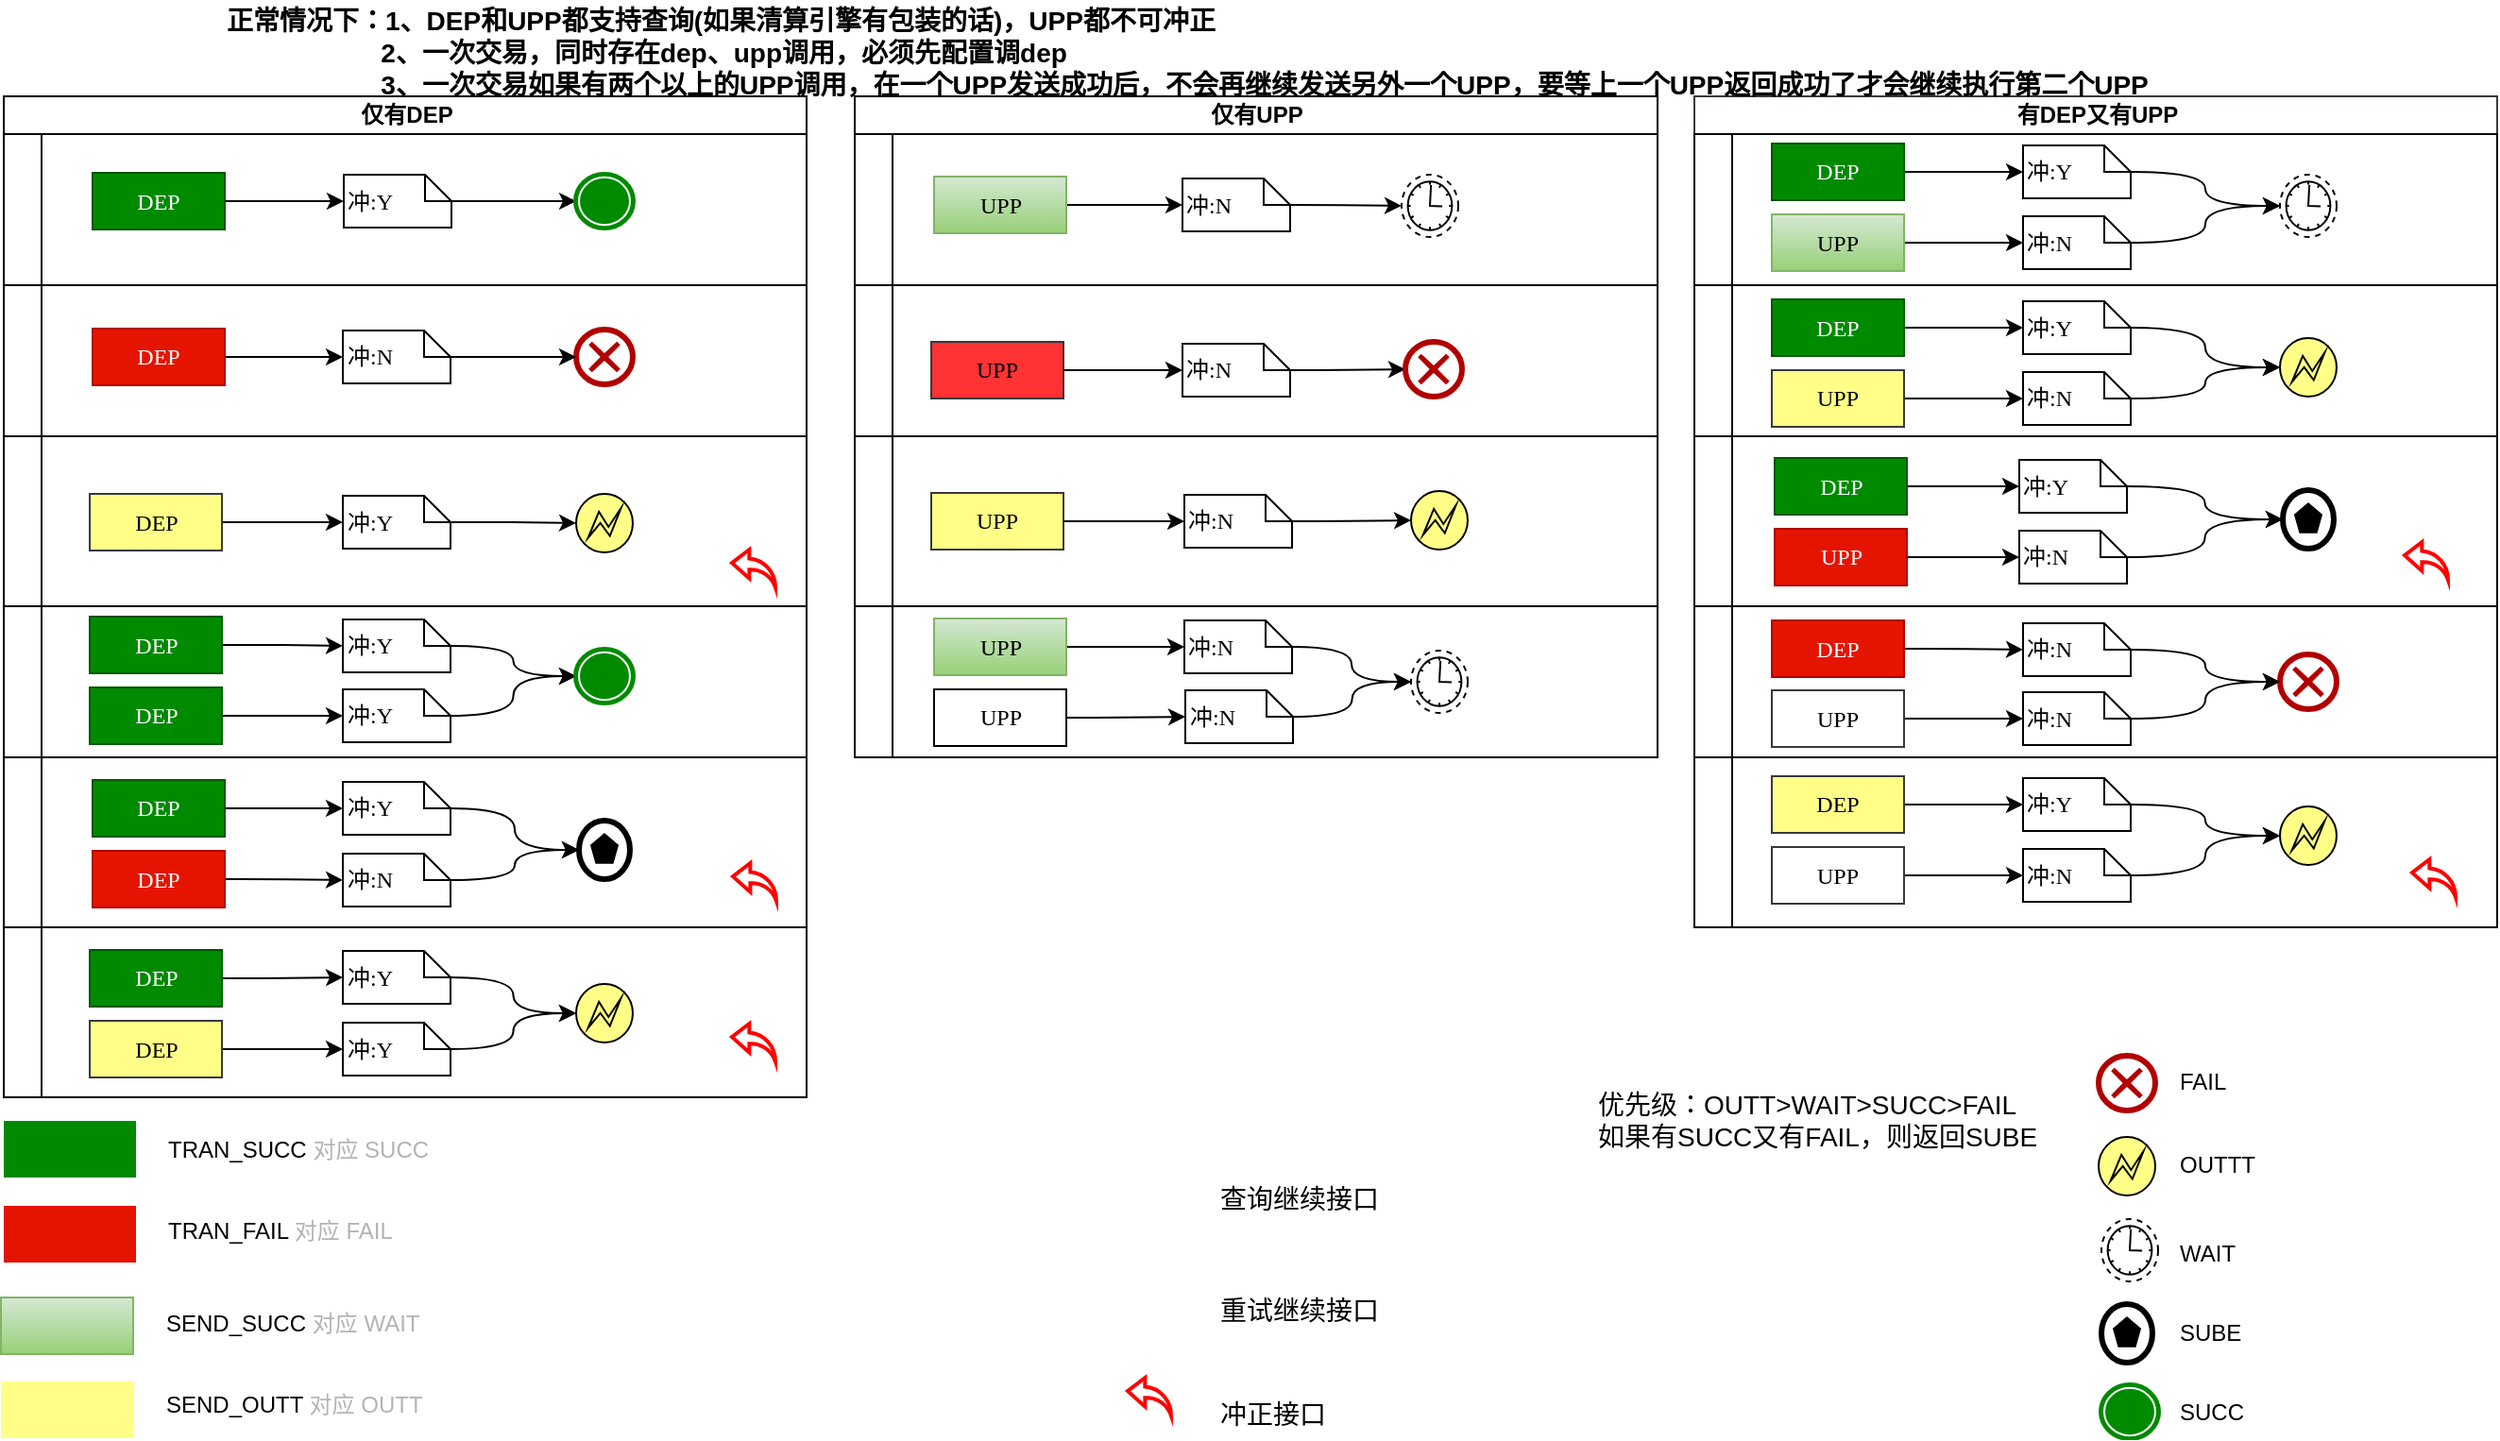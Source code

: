 <mxfile pages="1" version="11.2.8" type="github"><diagram name="Page-1" id="0783ab3e-0a74-02c8-0abd-f7b4e66b4bec"><mxGraphModel dx="1421" dy="-10" grid="0" gridSize="10" guides="1" tooltips="1" connect="1" arrows="1" fold="1" page="0" pageScale="1" pageWidth="850" pageHeight="1100" background="#ffffff" math="0" shadow="0"><root><mxCell id="0"/><mxCell id="1" parent="0"/><mxCell id="Xp84N5VSveZQH5gxmQ9e-150" value="仅有DEP" style="swimlane;html=1;childLayout=stackLayout;resizeParent=1;resizeParentMax=0;horizontal=1;startSize=20;horizontalStack=0;strokeColor=#000000;fillColor=none;fontColor=#000000;align=center;" parent="1" vertex="1"><mxGeometry x="345" y="1160" width="425" height="530" as="geometry"/></mxCell><mxCell id="Xp84N5VSveZQH5gxmQ9e-151" value="" style="swimlane;html=1;startSize=20;horizontal=0;" parent="Xp84N5VSveZQH5gxmQ9e-150" vertex="1"><mxGeometry y="20" width="425" height="80" as="geometry"/></mxCell><mxCell id="Xp84N5VSveZQH5gxmQ9e-155" style="edgeStyle=orthogonalEdgeStyle;curved=1;orthogonalLoop=1;jettySize=auto;html=1;fontColor=#000000;" parent="Xp84N5VSveZQH5gxmQ9e-151" source="Xp84N5VSveZQH5gxmQ9e-154" target="1c1d494c118603dd-26" edge="1"><mxGeometry relative="1" as="geometry"/></mxCell><mxCell id="Xp84N5VSveZQH5gxmQ9e-154" value="DEP" style="rounded=0;whiteSpace=wrap;html=1;shadow=0;comic=0;labelBackgroundColor=none;strokeColor=#005700;strokeWidth=1;fillColor=#008a00;fontFamily=Verdana;fontSize=12;fontColor=#ffffff;align=center;arcSize=50;" parent="Xp84N5VSveZQH5gxmQ9e-151" vertex="1"><mxGeometry x="47" y="20.5" width="70" height="30" as="geometry"/></mxCell><mxCell id="2yQ0tAP3E5IUkwaD8LWg-22" style="edgeStyle=orthogonalEdgeStyle;rounded=0;orthogonalLoop=1;jettySize=auto;html=1;fontSize=12;" parent="Xp84N5VSveZQH5gxmQ9e-151" source="1c1d494c118603dd-26" target="2yQ0tAP3E5IUkwaD8LWg-20" edge="1"><mxGeometry relative="1" as="geometry"/></mxCell><mxCell id="1c1d494c118603dd-26" value="冲:Y" style="shape=note;whiteSpace=wrap;html=1;rounded=0;shadow=0;comic=0;labelBackgroundColor=none;strokeColor=#000000;strokeWidth=1;fillColor=#ffffff;fontFamily=Verdana;fontSize=12;fontColor=#000000;align=left;size=14;" parent="Xp84N5VSveZQH5gxmQ9e-151" vertex="1"><mxGeometry x="180" y="21.5" width="57" height="28" as="geometry"/></mxCell><mxCell id="2yQ0tAP3E5IUkwaD8LWg-20" value="" style="shape=mxgraph.bpmn.shape;html=1;verticalLabelPosition=bottom;labelBackgroundColor=#ffffff;verticalAlign=top;align=center;perimeter=ellipsePerimeter;outlineConnect=0;outline=end;symbol=terminate;strokeColor=#008A00;" parent="Xp84N5VSveZQH5gxmQ9e-151" vertex="1"><mxGeometry x="303" y="21.5" width="30" height="28" as="geometry"/></mxCell><mxCell id="Xp84N5VSveZQH5gxmQ9e-152" value="" style="swimlane;html=1;startSize=20;horizontal=0;" parent="Xp84N5VSveZQH5gxmQ9e-150" vertex="1"><mxGeometry y="100" width="425" height="80" as="geometry"/></mxCell><mxCell id="2yQ0tAP3E5IUkwaD8LWg-28" style="edgeStyle=orthogonalEdgeStyle;rounded=0;orthogonalLoop=1;jettySize=auto;html=1;entryX=0;entryY=0.5;entryDx=0;entryDy=0;entryPerimeter=0;fontSize=12;" parent="Xp84N5VSveZQH5gxmQ9e-152" source="Xp84N5VSveZQH5gxmQ9e-157" target="2yQ0tAP3E5IUkwaD8LWg-27" edge="1"><mxGeometry relative="1" as="geometry"/></mxCell><mxCell id="Xp84N5VSveZQH5gxmQ9e-157" value="DEP" style="rounded=0;whiteSpace=wrap;html=1;shadow=0;comic=0;labelBackgroundColor=none;strokeColor=#B20000;strokeWidth=1;fillColor=#e51400;fontFamily=Verdana;fontSize=12;fontColor=#ffffff;align=center;arcSize=50;" parent="Xp84N5VSveZQH5gxmQ9e-152" vertex="1"><mxGeometry x="47" y="23" width="70" height="30" as="geometry"/></mxCell><mxCell id="2yQ0tAP3E5IUkwaD8LWg-23" value="" style="shape=mxgraph.bpmn.shape;html=1;verticalLabelPosition=bottom;labelBackgroundColor=#ffffff;verticalAlign=top;align=center;perimeter=ellipsePerimeter;outlineConnect=0;outline=end;symbol=cancel;fillColor=none;strokeColor=#B20000;fontColor=#ffffff;" parent="Xp84N5VSveZQH5gxmQ9e-152" vertex="1"><mxGeometry x="303" y="23.5" width="30" height="29" as="geometry"/></mxCell><mxCell id="2yQ0tAP3E5IUkwaD8LWg-29" style="edgeStyle=orthogonalEdgeStyle;rounded=0;orthogonalLoop=1;jettySize=auto;html=1;fontSize=12;" parent="Xp84N5VSveZQH5gxmQ9e-152" source="2yQ0tAP3E5IUkwaD8LWg-27" target="2yQ0tAP3E5IUkwaD8LWg-23" edge="1"><mxGeometry relative="1" as="geometry"/></mxCell><mxCell id="2yQ0tAP3E5IUkwaD8LWg-27" value="冲:N" style="shape=note;whiteSpace=wrap;html=1;rounded=0;shadow=0;comic=0;labelBackgroundColor=none;strokeColor=#000000;strokeWidth=1;fillColor=#ffffff;fontFamily=Verdana;fontSize=12;fontColor=#000000;align=left;size=14;" parent="Xp84N5VSveZQH5gxmQ9e-152" vertex="1"><mxGeometry x="179.5" y="24" width="57" height="28" as="geometry"/></mxCell><mxCell id="2yQ0tAP3E5IUkwaD8LWg-90" value="" style="shape=image;html=1;verticalAlign=top;verticalLabelPosition=bottom;labelBackgroundColor=#ffffff;imageAspect=0;aspect=fixed;image=https://cdn4.iconfinder.com/data/icons/common-toolbar/36/Redo-2-128.png;strokeColor=#FFFF88;strokeWidth=1;fillColor=#FFFF88;fontSize=14;" parent="Xp84N5VSveZQH5gxmQ9e-152" vertex="1"><mxGeometry x="381" y="20" width="32" height="32" as="geometry"/></mxCell><mxCell id="Xp84N5VSveZQH5gxmQ9e-153" value="" style="swimlane;html=1;startSize=20;horizontal=0;" parent="Xp84N5VSveZQH5gxmQ9e-150" vertex="1"><mxGeometry y="180" width="425" height="90" as="geometry"/></mxCell><mxCell id="2yQ0tAP3E5IUkwaD8LWg-31" style="edgeStyle=orthogonalEdgeStyle;rounded=0;orthogonalLoop=1;jettySize=auto;html=1;entryX=0;entryY=0.5;entryDx=0;entryDy=0;entryPerimeter=0;fontSize=12;" parent="Xp84N5VSveZQH5gxmQ9e-153" source="Xp84N5VSveZQH5gxmQ9e-167" target="2yQ0tAP3E5IUkwaD8LWg-30" edge="1"><mxGeometry relative="1" as="geometry"/></mxCell><mxCell id="Xp84N5VSveZQH5gxmQ9e-167" value="DEP" style="rounded=0;whiteSpace=wrap;html=1;shadow=0;comic=0;labelBackgroundColor=none;strokeColor=#36393d;strokeWidth=1;fillColor=#ffff88;fontFamily=Verdana;fontSize=12;align=center;arcSize=50;" parent="Xp84N5VSveZQH5gxmQ9e-153" vertex="1"><mxGeometry x="45.5" y="30.5" width="70" height="30" as="geometry"/></mxCell><mxCell id="2yQ0tAP3E5IUkwaD8LWg-25" value="" style="shape=mxgraph.bpmn.shape;html=1;verticalLabelPosition=bottom;labelBackgroundColor=#ffffff;verticalAlign=top;align=center;perimeter=ellipsePerimeter;outlineConnect=0;outline=eventInt;symbol=error;fillColor=#FFFF88;" parent="Xp84N5VSveZQH5gxmQ9e-153" vertex="1"><mxGeometry x="303" y="30.5" width="30" height="31" as="geometry"/></mxCell><mxCell id="2yQ0tAP3E5IUkwaD8LWg-32" style="edgeStyle=orthogonalEdgeStyle;rounded=0;orthogonalLoop=1;jettySize=auto;html=1;fontSize=12;" parent="Xp84N5VSveZQH5gxmQ9e-153" source="2yQ0tAP3E5IUkwaD8LWg-30" target="2yQ0tAP3E5IUkwaD8LWg-25" edge="1"><mxGeometry relative="1" as="geometry"/></mxCell><mxCell id="2yQ0tAP3E5IUkwaD8LWg-30" value="冲:Y" style="shape=note;whiteSpace=wrap;html=1;rounded=0;shadow=0;comic=0;labelBackgroundColor=none;strokeColor=#000000;strokeWidth=1;fillColor=#ffffff;fontFamily=Verdana;fontSize=12;fontColor=#000000;align=left;size=14;" parent="Xp84N5VSveZQH5gxmQ9e-153" vertex="1"><mxGeometry x="179.5" y="31.5" width="57" height="28" as="geometry"/></mxCell><mxCell id="2yQ0tAP3E5IUkwaD8LWg-91" value="" style="shape=image;html=1;verticalAlign=top;verticalLabelPosition=bottom;labelBackgroundColor=#ffffff;imageAspect=0;aspect=fixed;image=https://cdn1.iconfinder.com/data/icons/material-core/18/search-128.png;strokeColor=#000000;strokeWidth=1;fillColor=none;fontSize=14;" parent="Xp84N5VSveZQH5gxmQ9e-153" vertex="1"><mxGeometry x="382" y="10.5" width="31" height="31" as="geometry"/></mxCell><mxCell id="2yQ0tAP3E5IUkwaD8LWg-92" value="" style="html=1;verticalLabelPosition=bottom;align=center;labelBackgroundColor=#ffffff;verticalAlign=top;strokeWidth=2;strokeColor=#FF0000;fillColor=#ffffff;shadow=0;dashed=0;shape=mxgraph.ios7.icons.back;fontSize=14;" parent="Xp84N5VSveZQH5gxmQ9e-153" vertex="1"><mxGeometry x="385.5" y="60" width="23" height="20" as="geometry"/></mxCell><mxCell id="Xp84N5VSveZQH5gxmQ9e-165" value="" style="swimlane;html=1;startSize=20;horizontal=0;" parent="Xp84N5VSveZQH5gxmQ9e-150" vertex="1"><mxGeometry y="270" width="425" height="80" as="geometry"/></mxCell><mxCell id="2yQ0tAP3E5IUkwaD8LWg-35" style="edgeStyle=orthogonalEdgeStyle;rounded=0;orthogonalLoop=1;jettySize=auto;html=1;fontSize=12;" parent="Xp84N5VSveZQH5gxmQ9e-165" source="Xp84N5VSveZQH5gxmQ9e-306" target="2yQ0tAP3E5IUkwaD8LWg-33" edge="1"><mxGeometry relative="1" as="geometry"/></mxCell><mxCell id="Xp84N5VSveZQH5gxmQ9e-306" value="DEP" style="rounded=0;whiteSpace=wrap;html=1;shadow=0;comic=0;labelBackgroundColor=none;strokeColor=#005700;strokeWidth=1;fillColor=#008a00;fontFamily=Verdana;fontSize=12;align=center;arcSize=50;fontColor=#ffffff;" parent="Xp84N5VSveZQH5gxmQ9e-165" vertex="1"><mxGeometry x="45.5" y="5.5" width="70" height="30" as="geometry"/></mxCell><mxCell id="2yQ0tAP3E5IUkwaD8LWg-36" style="edgeStyle=orthogonalEdgeStyle;rounded=0;orthogonalLoop=1;jettySize=auto;html=1;fontSize=12;" parent="Xp84N5VSveZQH5gxmQ9e-165" source="Xp84N5VSveZQH5gxmQ9e-309" target="2yQ0tAP3E5IUkwaD8LWg-34" edge="1"><mxGeometry relative="1" as="geometry"/></mxCell><mxCell id="Xp84N5VSveZQH5gxmQ9e-309" value="DEP" style="rounded=0;whiteSpace=wrap;html=1;shadow=0;comic=0;labelBackgroundColor=none;strokeColor=#005700;strokeWidth=1;fillColor=#008a00;fontFamily=Verdana;fontSize=12;align=center;arcSize=50;fontColor=#ffffff;" parent="Xp84N5VSveZQH5gxmQ9e-165" vertex="1"><mxGeometry x="45.5" y="43" width="70" height="30" as="geometry"/></mxCell><mxCell id="2yQ0tAP3E5IUkwaD8LWg-38" style="edgeStyle=orthogonalEdgeStyle;orthogonalLoop=1;jettySize=auto;html=1;fontSize=12;curved=1;" parent="Xp84N5VSveZQH5gxmQ9e-165" source="2yQ0tAP3E5IUkwaD8LWg-33" target="2yQ0tAP3E5IUkwaD8LWg-37" edge="1"><mxGeometry relative="1" as="geometry"/></mxCell><mxCell id="2yQ0tAP3E5IUkwaD8LWg-33" value="冲:Y" style="shape=note;whiteSpace=wrap;html=1;rounded=0;shadow=0;comic=0;labelBackgroundColor=none;strokeColor=#000000;strokeWidth=1;fillColor=#ffffff;fontFamily=Verdana;fontSize=12;fontColor=#000000;align=left;size=14;" parent="Xp84N5VSveZQH5gxmQ9e-165" vertex="1"><mxGeometry x="179.5" y="7" width="57" height="28" as="geometry"/></mxCell><mxCell id="2yQ0tAP3E5IUkwaD8LWg-39" style="edgeStyle=orthogonalEdgeStyle;curved=1;orthogonalLoop=1;jettySize=auto;html=1;fontSize=12;" parent="Xp84N5VSveZQH5gxmQ9e-165" source="2yQ0tAP3E5IUkwaD8LWg-34" target="2yQ0tAP3E5IUkwaD8LWg-37" edge="1"><mxGeometry relative="1" as="geometry"/></mxCell><mxCell id="2yQ0tAP3E5IUkwaD8LWg-34" value="冲:Y" style="shape=note;whiteSpace=wrap;html=1;rounded=0;shadow=0;comic=0;labelBackgroundColor=none;strokeColor=#000000;strokeWidth=1;fillColor=#ffffff;fontFamily=Verdana;fontSize=12;fontColor=#000000;align=left;size=14;" parent="Xp84N5VSveZQH5gxmQ9e-165" vertex="1"><mxGeometry x="179.5" y="44" width="57" height="28" as="geometry"/></mxCell><mxCell id="2yQ0tAP3E5IUkwaD8LWg-37" value="" style="shape=mxgraph.bpmn.shape;html=1;verticalLabelPosition=bottom;labelBackgroundColor=#ffffff;verticalAlign=top;align=center;perimeter=ellipsePerimeter;outlineConnect=0;outline=end;symbol=terminate;strokeColor=#008A00;" parent="Xp84N5VSveZQH5gxmQ9e-165" vertex="1"><mxGeometry x="303" y="23" width="30" height="28" as="geometry"/></mxCell><mxCell id="Xp84N5VSveZQH5gxmQ9e-171" value="" style="swimlane;html=1;startSize=20;horizontal=0;" parent="Xp84N5VSveZQH5gxmQ9e-150" vertex="1"><mxGeometry y="350" width="425" height="90" as="geometry"/></mxCell><mxCell id="2yQ0tAP3E5IUkwaD8LWg-43" style="edgeStyle=orthogonalEdgeStyle;curved=1;orthogonalLoop=1;jettySize=auto;html=1;fontSize=12;" parent="Xp84N5VSveZQH5gxmQ9e-171" source="Xp84N5VSveZQH5gxmQ9e-156" target="2yQ0tAP3E5IUkwaD8LWg-41" edge="1"><mxGeometry relative="1" as="geometry"/></mxCell><mxCell id="Xp84N5VSveZQH5gxmQ9e-156" value="DEP" style="rounded=0;whiteSpace=wrap;html=1;shadow=0;comic=0;labelBackgroundColor=none;strokeColor=#005700;strokeWidth=1;fillColor=#008a00;fontFamily=Verdana;fontSize=12;fontColor=#ffffff;align=center;arcSize=50;" parent="Xp84N5VSveZQH5gxmQ9e-171" vertex="1"><mxGeometry x="47" y="12" width="70" height="30" as="geometry"/></mxCell><mxCell id="2yQ0tAP3E5IUkwaD8LWg-44" style="edgeStyle=orthogonalEdgeStyle;curved=1;orthogonalLoop=1;jettySize=auto;html=1;fontSize=12;" parent="Xp84N5VSveZQH5gxmQ9e-171" source="Xp84N5VSveZQH5gxmQ9e-162" target="2yQ0tAP3E5IUkwaD8LWg-42" edge="1"><mxGeometry relative="1" as="geometry"/></mxCell><mxCell id="Xp84N5VSveZQH5gxmQ9e-162" value="DEP" style="rounded=0;whiteSpace=wrap;html=1;shadow=0;comic=0;labelBackgroundColor=none;strokeColor=#B20000;strokeWidth=1;fillColor=#e51400;fontFamily=Verdana;fontSize=12;fontColor=#ffffff;align=center;arcSize=50;" parent="Xp84N5VSveZQH5gxmQ9e-171" vertex="1"><mxGeometry x="47" y="49.5" width="70" height="30" as="geometry"/></mxCell><mxCell id="2yQ0tAP3E5IUkwaD8LWg-40" value="" style="shape=mxgraph.bpmn.shape;html=1;verticalLabelPosition=bottom;labelBackgroundColor=#ffffff;verticalAlign=top;align=center;perimeter=ellipsePerimeter;outlineConnect=0;outline=end;symbol=multiple;" parent="Xp84N5VSveZQH5gxmQ9e-171" vertex="1"><mxGeometry x="304.5" y="33.5" width="27" height="31" as="geometry"/></mxCell><mxCell id="2yQ0tAP3E5IUkwaD8LWg-45" style="edgeStyle=orthogonalEdgeStyle;curved=1;orthogonalLoop=1;jettySize=auto;html=1;fontSize=12;" parent="Xp84N5VSveZQH5gxmQ9e-171" source="2yQ0tAP3E5IUkwaD8LWg-41" target="2yQ0tAP3E5IUkwaD8LWg-40" edge="1"><mxGeometry relative="1" as="geometry"/></mxCell><mxCell id="2yQ0tAP3E5IUkwaD8LWg-41" value="冲:Y" style="shape=note;whiteSpace=wrap;html=1;rounded=0;shadow=0;comic=0;labelBackgroundColor=none;strokeColor=#000000;strokeWidth=1;fillColor=#ffffff;fontFamily=Verdana;fontSize=12;fontColor=#000000;align=left;size=14;" parent="Xp84N5VSveZQH5gxmQ9e-171" vertex="1"><mxGeometry x="179.5" y="13" width="57" height="28" as="geometry"/></mxCell><mxCell id="2yQ0tAP3E5IUkwaD8LWg-47" style="edgeStyle=orthogonalEdgeStyle;curved=1;orthogonalLoop=1;jettySize=auto;html=1;fontSize=12;" parent="Xp84N5VSveZQH5gxmQ9e-171" source="2yQ0tAP3E5IUkwaD8LWg-42" target="2yQ0tAP3E5IUkwaD8LWg-40" edge="1"><mxGeometry relative="1" as="geometry"/></mxCell><mxCell id="2yQ0tAP3E5IUkwaD8LWg-42" value="冲:N" style="shape=note;whiteSpace=wrap;html=1;rounded=0;shadow=0;comic=0;labelBackgroundColor=none;strokeColor=#000000;strokeWidth=1;fillColor=#ffffff;fontFamily=Verdana;fontSize=12;fontColor=#000000;align=left;size=14;" parent="Xp84N5VSveZQH5gxmQ9e-171" vertex="1"><mxGeometry x="179.5" y="51" width="57" height="28" as="geometry"/></mxCell><mxCell id="2yQ0tAP3E5IUkwaD8LWg-93" value="" style="shape=image;html=1;verticalAlign=top;verticalLabelPosition=bottom;labelBackgroundColor=#ffffff;imageAspect=0;aspect=fixed;image=https://cdn4.iconfinder.com/data/icons/common-toolbar/36/Redo-2-128.png;strokeColor=#FFFF88;strokeWidth=1;fillColor=#FFFF88;fontSize=14;" parent="Xp84N5VSveZQH5gxmQ9e-171" vertex="1"><mxGeometry x="381" y="10" width="32" height="32" as="geometry"/></mxCell><mxCell id="2yQ0tAP3E5IUkwaD8LWg-94" value="" style="html=1;verticalLabelPosition=bottom;align=center;labelBackgroundColor=#ffffff;verticalAlign=top;strokeWidth=2;strokeColor=#FF0000;fillColor=#ffffff;shadow=0;dashed=0;shape=mxgraph.ios7.icons.back;fontSize=14;" parent="Xp84N5VSveZQH5gxmQ9e-171" vertex="1"><mxGeometry x="386" y="56" width="23" height="20" as="geometry"/></mxCell><mxCell id="Xp84N5VSveZQH5gxmQ9e-304" value="" style="swimlane;html=1;startSize=20;horizontal=0;" parent="Xp84N5VSveZQH5gxmQ9e-150" vertex="1"><mxGeometry y="440" width="425" height="90" as="geometry"/></mxCell><mxCell id="2yQ0tAP3E5IUkwaD8LWg-51" style="edgeStyle=orthogonalEdgeStyle;curved=1;orthogonalLoop=1;jettySize=auto;html=1;fontSize=12;" parent="Xp84N5VSveZQH5gxmQ9e-304" source="Xp84N5VSveZQH5gxmQ9e-173" target="2yQ0tAP3E5IUkwaD8LWg-49" edge="1"><mxGeometry relative="1" as="geometry"/></mxCell><mxCell id="Xp84N5VSveZQH5gxmQ9e-173" value="DEP" style="rounded=0;whiteSpace=wrap;html=1;shadow=0;comic=0;labelBackgroundColor=none;strokeColor=#005700;strokeWidth=1;fillColor=#008a00;fontFamily=Verdana;fontSize=12;align=center;arcSize=50;fontColor=#ffffff;" parent="Xp84N5VSveZQH5gxmQ9e-304" vertex="1"><mxGeometry x="45.5" y="12" width="70" height="30" as="geometry"/></mxCell><mxCell id="2yQ0tAP3E5IUkwaD8LWg-52" style="edgeStyle=orthogonalEdgeStyle;curved=1;orthogonalLoop=1;jettySize=auto;html=1;entryX=0;entryY=0.5;entryDx=0;entryDy=0;entryPerimeter=0;fontSize=12;" parent="Xp84N5VSveZQH5gxmQ9e-304" source="Xp84N5VSveZQH5gxmQ9e-175" target="2yQ0tAP3E5IUkwaD8LWg-50" edge="1"><mxGeometry relative="1" as="geometry"/></mxCell><mxCell id="Xp84N5VSveZQH5gxmQ9e-175" value="DEP" style="rounded=0;whiteSpace=wrap;html=1;shadow=0;comic=0;labelBackgroundColor=none;strokeColor=#36393d;strokeWidth=1;fillColor=#ffff88;fontFamily=Verdana;fontSize=12;align=center;arcSize=50;" parent="Xp84N5VSveZQH5gxmQ9e-304" vertex="1"><mxGeometry x="45.5" y="49.5" width="70" height="30" as="geometry"/></mxCell><mxCell id="2yQ0tAP3E5IUkwaD8LWg-48" value="" style="shape=mxgraph.bpmn.shape;html=1;verticalLabelPosition=bottom;labelBackgroundColor=#ffffff;verticalAlign=top;align=center;perimeter=ellipsePerimeter;outlineConnect=0;outline=eventInt;symbol=error;fillColor=#FFFF88;" parent="Xp84N5VSveZQH5gxmQ9e-304" vertex="1"><mxGeometry x="303" y="30" width="30" height="31" as="geometry"/></mxCell><mxCell id="2yQ0tAP3E5IUkwaD8LWg-53" style="edgeStyle=orthogonalEdgeStyle;curved=1;orthogonalLoop=1;jettySize=auto;html=1;fontSize=12;" parent="Xp84N5VSveZQH5gxmQ9e-304" source="2yQ0tAP3E5IUkwaD8LWg-49" target="2yQ0tAP3E5IUkwaD8LWg-48" edge="1"><mxGeometry relative="1" as="geometry"/></mxCell><mxCell id="2yQ0tAP3E5IUkwaD8LWg-49" value="冲:Y" style="shape=note;whiteSpace=wrap;html=1;rounded=0;shadow=0;comic=0;labelBackgroundColor=none;strokeColor=#000000;strokeWidth=1;fillColor=#ffffff;fontFamily=Verdana;fontSize=12;fontColor=#000000;align=left;size=14;" parent="Xp84N5VSveZQH5gxmQ9e-304" vertex="1"><mxGeometry x="179.5" y="12.5" width="57" height="28" as="geometry"/></mxCell><mxCell id="2yQ0tAP3E5IUkwaD8LWg-54" style="edgeStyle=orthogonalEdgeStyle;curved=1;orthogonalLoop=1;jettySize=auto;html=1;fontSize=12;" parent="Xp84N5VSveZQH5gxmQ9e-304" source="2yQ0tAP3E5IUkwaD8LWg-50" target="2yQ0tAP3E5IUkwaD8LWg-48" edge="1"><mxGeometry relative="1" as="geometry"/></mxCell><mxCell id="2yQ0tAP3E5IUkwaD8LWg-50" value="冲:Y" style="shape=note;whiteSpace=wrap;html=1;rounded=0;shadow=0;comic=0;labelBackgroundColor=none;strokeColor=#000000;strokeWidth=1;fillColor=#ffffff;fontFamily=Verdana;fontSize=12;fontColor=#000000;align=left;size=14;" parent="Xp84N5VSveZQH5gxmQ9e-304" vertex="1"><mxGeometry x="179.5" y="50.5" width="57" height="28" as="geometry"/></mxCell><mxCell id="2yQ0tAP3E5IUkwaD8LWg-95" value="" style="shape=image;html=1;verticalAlign=top;verticalLabelPosition=bottom;labelBackgroundColor=#ffffff;imageAspect=0;aspect=fixed;image=https://cdn1.iconfinder.com/data/icons/material-core/18/search-128.png;strokeColor=#000000;strokeWidth=1;fillColor=none;fontSize=14;" parent="Xp84N5VSveZQH5gxmQ9e-304" vertex="1"><mxGeometry x="381" y="10.5" width="31" height="31" as="geometry"/></mxCell><mxCell id="2yQ0tAP3E5IUkwaD8LWg-96" value="" style="html=1;verticalLabelPosition=bottom;align=center;labelBackgroundColor=#ffffff;verticalAlign=top;strokeWidth=2;strokeColor=#FF0000;fillColor=#ffffff;shadow=0;dashed=0;shape=mxgraph.ios7.icons.back;fontSize=14;" parent="Xp84N5VSveZQH5gxmQ9e-304" vertex="1"><mxGeometry x="385.5" y="51" width="23" height="20" as="geometry"/></mxCell><mxCell id="Xp84N5VSveZQH5gxmQ9e-208" value="仅有UPP" style="swimlane;html=1;childLayout=stackLayout;resizeParent=1;resizeParentMax=0;horizontal=1;startSize=20;horizontalStack=0;strokeColor=#000000;fillColor=none;fontColor=#000000;align=center;" parent="1" vertex="1"><mxGeometry x="795.5" y="1160" width="425" height="350" as="geometry"/></mxCell><mxCell id="Xp84N5VSveZQH5gxmQ9e-213" value="" style="swimlane;html=1;startSize=20;horizontal=0;" parent="Xp84N5VSveZQH5gxmQ9e-208" vertex="1"><mxGeometry y="20" width="425" height="80" as="geometry"/></mxCell><mxCell id="Xp84N5VSveZQH5gxmQ9e-214" style="edgeStyle=orthogonalEdgeStyle;curved=1;orthogonalLoop=1;jettySize=auto;html=1;entryX=0;entryY=0.5;entryDx=0;entryDy=0;entryPerimeter=0;fontColor=#000000;" parent="Xp84N5VSveZQH5gxmQ9e-213" source="Xp84N5VSveZQH5gxmQ9e-215" target="2yQ0tAP3E5IUkwaD8LWg-99" edge="1"><mxGeometry relative="1" as="geometry"><mxPoint x="202.5" y="38" as="targetPoint"/></mxGeometry></mxCell><mxCell id="Xp84N5VSveZQH5gxmQ9e-215" value="UPP" style="rounded=0;whiteSpace=wrap;html=1;shadow=0;comic=0;labelBackgroundColor=none;strokeColor=#82b366;strokeWidth=1;fillColor=#d5e8d4;fontFamily=Verdana;fontSize=12;align=center;arcSize=50;gradientColor=#97d077;" parent="Xp84N5VSveZQH5gxmQ9e-213" vertex="1"><mxGeometry x="42" y="22.5" width="70" height="30" as="geometry"/></mxCell><mxCell id="2yQ0tAP3E5IUkwaD8LWg-98" value="" style="shape=mxgraph.bpmn.shape;html=1;verticalLabelPosition=bottom;labelBackgroundColor=#ffffff;verticalAlign=top;align=center;perimeter=ellipsePerimeter;outlineConnect=0;outline=eventNonint;symbol=timer;" parent="Xp84N5VSveZQH5gxmQ9e-213" vertex="1"><mxGeometry x="289.5" y="21.5" width="30" height="33" as="geometry"/></mxCell><mxCell id="2yQ0tAP3E5IUkwaD8LWg-100" style="edgeStyle=orthogonalEdgeStyle;curved=1;orthogonalLoop=1;jettySize=auto;html=1;fontSize=14;" parent="Xp84N5VSveZQH5gxmQ9e-213" source="2yQ0tAP3E5IUkwaD8LWg-99" target="2yQ0tAP3E5IUkwaD8LWg-98" edge="1"><mxGeometry relative="1" as="geometry"/></mxCell><mxCell id="2yQ0tAP3E5IUkwaD8LWg-99" value="冲:N" style="shape=note;whiteSpace=wrap;html=1;rounded=0;shadow=0;comic=0;labelBackgroundColor=none;strokeColor=#000000;strokeWidth=1;fillColor=#ffffff;fontFamily=Verdana;fontSize=12;fontColor=#000000;align=left;size=14;" parent="Xp84N5VSveZQH5gxmQ9e-213" vertex="1"><mxGeometry x="173.5" y="23.5" width="57" height="28" as="geometry"/></mxCell><mxCell id="2yQ0tAP3E5IUkwaD8LWg-130" value="" style="shape=image;html=1;verticalAlign=top;verticalLabelPosition=bottom;labelBackgroundColor=#ffffff;imageAspect=0;aspect=fixed;image=https://cdn1.iconfinder.com/data/icons/material-core/18/search-128.png;strokeColor=#000000;strokeWidth=1;fillColor=none;fontSize=14;" parent="Xp84N5VSveZQH5gxmQ9e-213" vertex="1"><mxGeometry x="372" y="22" width="31" height="31" as="geometry"/></mxCell><mxCell id="Xp84N5VSveZQH5gxmQ9e-217" value="" style="swimlane;html=1;startSize=20;horizontal=0;" parent="Xp84N5VSveZQH5gxmQ9e-208" vertex="1"><mxGeometry y="100" width="425" height="80" as="geometry"/></mxCell><mxCell id="TqLf2oX0vxiRVmyzg1xC-12" value="UPP" style="rounded=0;whiteSpace=wrap;html=1;shadow=0;comic=0;labelBackgroundColor=none;strokeColor=#36393d;strokeWidth=1;fillColor=#FF3333;fontFamily=Verdana;fontSize=12;align=center;arcSize=50;" parent="Xp84N5VSveZQH5gxmQ9e-217" vertex="1"><mxGeometry x="40.5" y="30" width="70" height="30" as="geometry"/></mxCell><mxCell id="TqLf2oX0vxiRVmyzg1xC-14" style="edgeStyle=orthogonalEdgeStyle;curved=1;orthogonalLoop=1;jettySize=auto;html=1;entryX=0;entryY=0.5;entryDx=0;entryDy=0;entryPerimeter=0;fontColor=#000000;" parent="Xp84N5VSveZQH5gxmQ9e-217" source="TqLf2oX0vxiRVmyzg1xC-12" target="2yQ0tAP3E5IUkwaD8LWg-101" edge="1"><mxGeometry relative="1" as="geometry"><mxPoint x="202.5" y="45" as="targetPoint"/></mxGeometry></mxCell><mxCell id="2yQ0tAP3E5IUkwaD8LWg-110" style="edgeStyle=orthogonalEdgeStyle;curved=1;orthogonalLoop=1;jettySize=auto;html=1;fontSize=14;" parent="Xp84N5VSveZQH5gxmQ9e-217" source="2yQ0tAP3E5IUkwaD8LWg-101" target="2yQ0tAP3E5IUkwaD8LWg-105" edge="1"><mxGeometry relative="1" as="geometry"/></mxCell><mxCell id="2yQ0tAP3E5IUkwaD8LWg-101" value="冲:N" style="shape=note;whiteSpace=wrap;html=1;rounded=0;shadow=0;comic=0;labelBackgroundColor=none;strokeColor=#000000;strokeWidth=1;fillColor=#ffffff;fontFamily=Verdana;fontSize=12;fontColor=#000000;align=left;size=14;" parent="Xp84N5VSveZQH5gxmQ9e-217" vertex="1"><mxGeometry x="173.5" y="31" width="57" height="28" as="geometry"/></mxCell><mxCell id="2yQ0tAP3E5IUkwaD8LWg-105" value="" style="shape=mxgraph.bpmn.shape;html=1;verticalLabelPosition=bottom;labelBackgroundColor=#ffffff;verticalAlign=top;align=center;perimeter=ellipsePerimeter;outlineConnect=0;outline=end;symbol=cancel;fillColor=none;strokeColor=#B20000;fontColor=#ffffff;" parent="Xp84N5VSveZQH5gxmQ9e-217" vertex="1"><mxGeometry x="291.5" y="30" width="30" height="29" as="geometry"/></mxCell><mxCell id="2yQ0tAP3E5IUkwaD8LWg-131" value="" style="shape=image;html=1;verticalAlign=top;verticalLabelPosition=bottom;labelBackgroundColor=#ffffff;imageAspect=0;aspect=fixed;image=https://cdn4.iconfinder.com/data/icons/common-toolbar/36/Redo-2-128.png;strokeColor=#FFFF88;strokeWidth=1;fillColor=#FFFF88;fontSize=14;" parent="Xp84N5VSveZQH5gxmQ9e-217" vertex="1"><mxGeometry x="371.5" y="29" width="32" height="32" as="geometry"/></mxCell><mxCell id="Xp84N5VSveZQH5gxmQ9e-227" value="" style="swimlane;html=1;startSize=20;horizontal=0;" parent="Xp84N5VSveZQH5gxmQ9e-208" vertex="1"><mxGeometry y="180" width="425" height="90" as="geometry"/></mxCell><mxCell id="Xp84N5VSveZQH5gxmQ9e-225" value="UPP" style="rounded=0;whiteSpace=wrap;html=1;shadow=0;comic=0;labelBackgroundColor=none;strokeColor=#36393d;strokeWidth=1;fillColor=#ffff88;fontFamily=Verdana;fontSize=12;align=center;arcSize=50;" parent="Xp84N5VSveZQH5gxmQ9e-227" vertex="1"><mxGeometry x="40.5" y="30" width="70" height="30" as="geometry"/></mxCell><mxCell id="Xp84N5VSveZQH5gxmQ9e-224" style="edgeStyle=orthogonalEdgeStyle;curved=1;orthogonalLoop=1;jettySize=auto;html=1;entryX=0;entryY=0.5;entryDx=0;entryDy=0;entryPerimeter=0;fontColor=#000000;" parent="Xp84N5VSveZQH5gxmQ9e-227" source="Xp84N5VSveZQH5gxmQ9e-225" target="2yQ0tAP3E5IUkwaD8LWg-102" edge="1"><mxGeometry relative="1" as="geometry"><mxPoint x="202.5" y="45" as="targetPoint"/></mxGeometry></mxCell><mxCell id="2yQ0tAP3E5IUkwaD8LWg-111" style="edgeStyle=orthogonalEdgeStyle;curved=1;orthogonalLoop=1;jettySize=auto;html=1;entryX=0;entryY=0.5;entryDx=0;entryDy=0;fontSize=14;" parent="Xp84N5VSveZQH5gxmQ9e-227" source="2yQ0tAP3E5IUkwaD8LWg-102" target="2yQ0tAP3E5IUkwaD8LWg-106" edge="1"><mxGeometry relative="1" as="geometry"/></mxCell><mxCell id="2yQ0tAP3E5IUkwaD8LWg-102" value="冲:N" style="shape=note;whiteSpace=wrap;html=1;rounded=0;shadow=0;comic=0;labelBackgroundColor=none;strokeColor=#000000;strokeWidth=1;fillColor=#ffffff;fontFamily=Verdana;fontSize=12;fontColor=#000000;align=left;size=14;" parent="Xp84N5VSveZQH5gxmQ9e-227" vertex="1"><mxGeometry x="174.5" y="31" width="57" height="28" as="geometry"/></mxCell><mxCell id="2yQ0tAP3E5IUkwaD8LWg-106" value="" style="shape=mxgraph.bpmn.shape;html=1;verticalLabelPosition=bottom;labelBackgroundColor=#ffffff;verticalAlign=top;align=center;perimeter=ellipsePerimeter;outlineConnect=0;outline=eventInt;symbol=error;fillColor=#FFFF88;" parent="Xp84N5VSveZQH5gxmQ9e-227" vertex="1"><mxGeometry x="294.5" y="29" width="30" height="31" as="geometry"/></mxCell><mxCell id="2yQ0tAP3E5IUkwaD8LWg-132" value="" style="shape=image;html=1;verticalAlign=top;verticalLabelPosition=bottom;labelBackgroundColor=#ffffff;imageAspect=0;aspect=fixed;image=https://cdn1.iconfinder.com/data/icons/material-core/18/search-128.png;strokeColor=#000000;strokeWidth=1;fillColor=none;fontSize=14;" parent="Xp84N5VSveZQH5gxmQ9e-227" vertex="1"><mxGeometry x="377" y="31" width="31" height="31" as="geometry"/></mxCell><mxCell id="Xp84N5VSveZQH5gxmQ9e-310" value="" style="swimlane;html=1;startSize=20;horizontal=0;" parent="Xp84N5VSveZQH5gxmQ9e-208" vertex="1"><mxGeometry y="270" width="425" height="80" as="geometry"/></mxCell><mxCell id="2yQ0tAP3E5IUkwaD8LWg-114" style="edgeStyle=orthogonalEdgeStyle;curved=1;orthogonalLoop=1;jettySize=auto;html=1;fontSize=14;" parent="Xp84N5VSveZQH5gxmQ9e-310" source="Xp84N5VSveZQH5gxmQ9e-229" target="2yQ0tAP3E5IUkwaD8LWg-112" edge="1"><mxGeometry relative="1" as="geometry"/></mxCell><mxCell id="Xp84N5VSveZQH5gxmQ9e-229" value="UPP" style="rounded=0;whiteSpace=wrap;html=1;shadow=0;comic=0;labelBackgroundColor=none;strokeColor=#82b366;strokeWidth=1;fillColor=#d5e8d4;fontFamily=Verdana;fontSize=12;align=center;arcSize=50;gradientColor=#97d077;" parent="Xp84N5VSveZQH5gxmQ9e-310" vertex="1"><mxGeometry x="42" y="6.5" width="70" height="30" as="geometry"/></mxCell><mxCell id="2yQ0tAP3E5IUkwaD8LWg-115" style="edgeStyle=orthogonalEdgeStyle;curved=1;orthogonalLoop=1;jettySize=auto;html=1;fontSize=14;" parent="Xp84N5VSveZQH5gxmQ9e-310" source="Xp84N5VSveZQH5gxmQ9e-232" target="2yQ0tAP3E5IUkwaD8LWg-113" edge="1"><mxGeometry relative="1" as="geometry"/></mxCell><mxCell id="Xp84N5VSveZQH5gxmQ9e-232" value="UPP" style="rounded=0;whiteSpace=wrap;html=1;shadow=0;comic=0;labelBackgroundColor=none;strokeColor=#000000;strokeWidth=1;fillColor=none;fontFamily=Verdana;fontSize=12;align=center;arcSize=50;gradientColor=#97d077;" parent="Xp84N5VSveZQH5gxmQ9e-310" vertex="1"><mxGeometry x="42" y="44" width="70" height="30" as="geometry"/></mxCell><mxCell id="2yQ0tAP3E5IUkwaD8LWg-107" value="" style="shape=mxgraph.bpmn.shape;html=1;verticalLabelPosition=bottom;labelBackgroundColor=#ffffff;verticalAlign=top;align=center;perimeter=ellipsePerimeter;outlineConnect=0;outline=eventNonint;symbol=timer;" parent="Xp84N5VSveZQH5gxmQ9e-310" vertex="1"><mxGeometry x="294.5" y="23.5" width="30" height="33" as="geometry"/></mxCell><mxCell id="2yQ0tAP3E5IUkwaD8LWg-124" style="edgeStyle=orthogonalEdgeStyle;curved=1;orthogonalLoop=1;jettySize=auto;html=1;fontSize=14;" parent="Xp84N5VSveZQH5gxmQ9e-310" source="2yQ0tAP3E5IUkwaD8LWg-112" target="2yQ0tAP3E5IUkwaD8LWg-107" edge="1"><mxGeometry relative="1" as="geometry"/></mxCell><mxCell id="2yQ0tAP3E5IUkwaD8LWg-112" value="冲:N" style="shape=note;whiteSpace=wrap;html=1;rounded=0;shadow=0;comic=0;labelBackgroundColor=none;strokeColor=#000000;strokeWidth=1;fillColor=#ffffff;fontFamily=Verdana;fontSize=12;fontColor=#000000;align=left;size=14;" parent="Xp84N5VSveZQH5gxmQ9e-310" vertex="1"><mxGeometry x="174.5" y="7.5" width="57" height="28" as="geometry"/></mxCell><mxCell id="2yQ0tAP3E5IUkwaD8LWg-125" style="edgeStyle=orthogonalEdgeStyle;curved=1;orthogonalLoop=1;jettySize=auto;html=1;fontSize=14;" parent="Xp84N5VSveZQH5gxmQ9e-310" source="2yQ0tAP3E5IUkwaD8LWg-113" target="2yQ0tAP3E5IUkwaD8LWg-107" edge="1"><mxGeometry relative="1" as="geometry"/></mxCell><mxCell id="2yQ0tAP3E5IUkwaD8LWg-113" value="冲:N" style="shape=note;whiteSpace=wrap;html=1;rounded=0;shadow=0;comic=0;labelBackgroundColor=none;strokeColor=#000000;strokeWidth=1;fillColor=#ffffff;fontFamily=Verdana;fontSize=12;fontColor=#000000;align=left;size=14;" parent="Xp84N5VSveZQH5gxmQ9e-310" vertex="1"><mxGeometry x="175" y="44.5" width="57" height="28" as="geometry"/></mxCell><mxCell id="2yQ0tAP3E5IUkwaD8LWg-135" value="" style="shape=image;html=1;verticalAlign=top;verticalLabelPosition=bottom;labelBackgroundColor=#ffffff;imageAspect=0;aspect=fixed;image=https://cdn1.iconfinder.com/data/icons/material-core/18/search-128.png;strokeColor=#000000;strokeWidth=1;fillColor=none;fontSize=14;" parent="Xp84N5VSveZQH5gxmQ9e-310" vertex="1"><mxGeometry x="375.5" y="25.5" width="31" height="31" as="geometry"/></mxCell><mxCell id="Xp84N5VSveZQH5gxmQ9e-237" value="有DEP又有UPP" style="swimlane;html=1;childLayout=stackLayout;resizeParent=1;resizeParentMax=0;horizontal=1;startSize=20;horizontalStack=0;strokeColor=#36393d;fillColor=none;align=center;" parent="1" vertex="1"><mxGeometry x="1240" y="1160" width="425" height="440" as="geometry"/></mxCell><mxCell id="Xp84N5VSveZQH5gxmQ9e-238" value="" style="swimlane;html=1;startSize=20;horizontal=0;" parent="Xp84N5VSveZQH5gxmQ9e-237" vertex="1"><mxGeometry y="20" width="425" height="80" as="geometry"/></mxCell><mxCell id="2yQ0tAP3E5IUkwaD8LWg-145" style="edgeStyle=orthogonalEdgeStyle;curved=1;orthogonalLoop=1;jettySize=auto;html=1;fontSize=14;fontColor=#FF0000;" parent="Xp84N5VSveZQH5gxmQ9e-238" source="Xp84N5VSveZQH5gxmQ9e-240" target="2yQ0tAP3E5IUkwaD8LWg-143" edge="1"><mxGeometry relative="1" as="geometry"/></mxCell><mxCell id="Xp84N5VSveZQH5gxmQ9e-240" value="DEP" style="rounded=0;whiteSpace=wrap;html=1;shadow=0;comic=0;labelBackgroundColor=none;strokeColor=#005700;strokeWidth=1;fillColor=#008a00;fontFamily=Verdana;fontSize=12;fontColor=#ffffff;align=center;arcSize=50;" parent="Xp84N5VSveZQH5gxmQ9e-238" vertex="1"><mxGeometry x="41" y="5" width="70" height="30" as="geometry"/></mxCell><mxCell id="2yQ0tAP3E5IUkwaD8LWg-146" style="edgeStyle=orthogonalEdgeStyle;curved=1;orthogonalLoop=1;jettySize=auto;html=1;fontSize=14;fontColor=#FF0000;" parent="Xp84N5VSveZQH5gxmQ9e-238" source="Xp84N5VSveZQH5gxmQ9e-244" target="2yQ0tAP3E5IUkwaD8LWg-144" edge="1"><mxGeometry relative="1" as="geometry"/></mxCell><mxCell id="Xp84N5VSveZQH5gxmQ9e-244" value="UPP" style="rounded=0;whiteSpace=wrap;html=1;shadow=0;comic=0;labelBackgroundColor=none;strokeColor=#82b366;strokeWidth=1;fillColor=#d5e8d4;fontFamily=Verdana;fontSize=12;align=center;arcSize=50;gradientColor=#97d077;" parent="Xp84N5VSveZQH5gxmQ9e-238" vertex="1"><mxGeometry x="41" y="42.5" width="70" height="30" as="geometry"/></mxCell><mxCell id="2yQ0tAP3E5IUkwaD8LWg-138" value="" style="shape=mxgraph.bpmn.shape;html=1;verticalLabelPosition=bottom;labelBackgroundColor=#ffffff;verticalAlign=top;align=center;perimeter=ellipsePerimeter;outlineConnect=0;outline=eventNonint;symbol=timer;" parent="Xp84N5VSveZQH5gxmQ9e-238" vertex="1"><mxGeometry x="310" y="21.5" width="30" height="33" as="geometry"/></mxCell><mxCell id="2yQ0tAP3E5IUkwaD8LWg-163" style="edgeStyle=orthogonalEdgeStyle;curved=1;orthogonalLoop=1;jettySize=auto;html=1;fontSize=14;fontColor=#FF0000;" parent="Xp84N5VSveZQH5gxmQ9e-238" source="2yQ0tAP3E5IUkwaD8LWg-143" target="2yQ0tAP3E5IUkwaD8LWg-138" edge="1"><mxGeometry relative="1" as="geometry"/></mxCell><mxCell id="2yQ0tAP3E5IUkwaD8LWg-143" value="冲:Y" style="shape=note;whiteSpace=wrap;html=1;rounded=0;shadow=0;comic=0;labelBackgroundColor=none;strokeColor=#000000;strokeWidth=1;fillColor=#ffffff;fontFamily=Verdana;fontSize=12;fontColor=#000000;align=left;size=14;" parent="Xp84N5VSveZQH5gxmQ9e-238" vertex="1"><mxGeometry x="174" y="6" width="57" height="28" as="geometry"/></mxCell><mxCell id="2yQ0tAP3E5IUkwaD8LWg-164" style="edgeStyle=orthogonalEdgeStyle;curved=1;orthogonalLoop=1;jettySize=auto;html=1;fontSize=14;fontColor=#FF0000;" parent="Xp84N5VSveZQH5gxmQ9e-238" source="2yQ0tAP3E5IUkwaD8LWg-144" target="2yQ0tAP3E5IUkwaD8LWg-138" edge="1"><mxGeometry relative="1" as="geometry"/></mxCell><mxCell id="2yQ0tAP3E5IUkwaD8LWg-144" value="冲:N" style="shape=note;whiteSpace=wrap;html=1;rounded=0;shadow=0;comic=0;labelBackgroundColor=none;strokeColor=#000000;strokeWidth=1;fillColor=#ffffff;fontFamily=Verdana;fontSize=12;fontColor=#000000;align=left;size=14;" parent="Xp84N5VSveZQH5gxmQ9e-238" vertex="1"><mxGeometry x="174" y="43.5" width="57" height="28" as="geometry"/></mxCell><mxCell id="2yQ0tAP3E5IUkwaD8LWg-180" value="" style="shape=image;html=1;verticalAlign=top;verticalLabelPosition=bottom;labelBackgroundColor=#ffffff;imageAspect=0;aspect=fixed;image=https://cdn1.iconfinder.com/data/icons/material-core/18/search-128.png;strokeColor=#000000;strokeWidth=1;fillColor=none;fontSize=14;" parent="Xp84N5VSveZQH5gxmQ9e-238" vertex="1"><mxGeometry x="371" y="24.5" width="31" height="31" as="geometry"/></mxCell><mxCell id="Xp84N5VSveZQH5gxmQ9e-242" value="" style="swimlane;html=1;startSize=20;horizontal=0;" parent="Xp84N5VSveZQH5gxmQ9e-237" vertex="1"><mxGeometry y="100" width="425" height="80" as="geometry"/></mxCell><mxCell id="2yQ0tAP3E5IUkwaD8LWg-155" style="edgeStyle=orthogonalEdgeStyle;curved=1;orthogonalLoop=1;jettySize=auto;html=1;fontSize=14;fontColor=#FF0000;" parent="Xp84N5VSveZQH5gxmQ9e-242" source="Xp84N5VSveZQH5gxmQ9e-248" target="2yQ0tAP3E5IUkwaD8LWg-147" edge="1"><mxGeometry relative="1" as="geometry"/></mxCell><mxCell id="Xp84N5VSveZQH5gxmQ9e-248" value="DEP" style="rounded=0;whiteSpace=wrap;html=1;shadow=0;comic=0;labelBackgroundColor=none;strokeColor=#005700;strokeWidth=1;fillColor=#008a00;fontFamily=Verdana;fontSize=12;fontColor=#ffffff;align=center;arcSize=50;" parent="Xp84N5VSveZQH5gxmQ9e-242" vertex="1"><mxGeometry x="41" y="7.5" width="70" height="30" as="geometry"/></mxCell><mxCell id="2yQ0tAP3E5IUkwaD8LWg-156" style="edgeStyle=orthogonalEdgeStyle;curved=1;orthogonalLoop=1;jettySize=auto;html=1;fontSize=14;fontColor=#FF0000;" parent="Xp84N5VSveZQH5gxmQ9e-242" source="Xp84N5VSveZQH5gxmQ9e-251" target="2yQ0tAP3E5IUkwaD8LWg-148" edge="1"><mxGeometry relative="1" as="geometry"/></mxCell><mxCell id="Xp84N5VSveZQH5gxmQ9e-251" value="UPP" style="rounded=0;whiteSpace=wrap;html=1;shadow=0;comic=0;labelBackgroundColor=none;strokeColor=#36393d;strokeWidth=1;fillColor=#ffff88;fontFamily=Verdana;fontSize=12;align=center;arcSize=50;" parent="Xp84N5VSveZQH5gxmQ9e-242" vertex="1"><mxGeometry x="41" y="45" width="70" height="30" as="geometry"/></mxCell><mxCell id="2yQ0tAP3E5IUkwaD8LWg-139" value="" style="shape=mxgraph.bpmn.shape;html=1;verticalLabelPosition=bottom;labelBackgroundColor=#ffffff;verticalAlign=top;align=center;perimeter=ellipsePerimeter;outlineConnect=0;outline=eventInt;symbol=error;fillColor=#FFFF88;" parent="Xp84N5VSveZQH5gxmQ9e-242" vertex="1"><mxGeometry x="310" y="28" width="30" height="31" as="geometry"/></mxCell><mxCell id="2yQ0tAP3E5IUkwaD8LWg-165" style="edgeStyle=orthogonalEdgeStyle;curved=1;orthogonalLoop=1;jettySize=auto;html=1;fontSize=14;fontColor=#FF0000;" parent="Xp84N5VSveZQH5gxmQ9e-242" source="2yQ0tAP3E5IUkwaD8LWg-147" target="2yQ0tAP3E5IUkwaD8LWg-139" edge="1"><mxGeometry relative="1" as="geometry"/></mxCell><mxCell id="2yQ0tAP3E5IUkwaD8LWg-147" value="冲:Y" style="shape=note;whiteSpace=wrap;html=1;rounded=0;shadow=0;comic=0;labelBackgroundColor=none;strokeColor=#000000;strokeWidth=1;fillColor=#ffffff;fontFamily=Verdana;fontSize=12;fontColor=#000000;align=left;size=14;" parent="Xp84N5VSveZQH5gxmQ9e-242" vertex="1"><mxGeometry x="174" y="8.5" width="57" height="28" as="geometry"/></mxCell><mxCell id="2yQ0tAP3E5IUkwaD8LWg-166" style="edgeStyle=orthogonalEdgeStyle;curved=1;orthogonalLoop=1;jettySize=auto;html=1;fontSize=14;fontColor=#FF0000;" parent="Xp84N5VSveZQH5gxmQ9e-242" source="2yQ0tAP3E5IUkwaD8LWg-148" target="2yQ0tAP3E5IUkwaD8LWg-139" edge="1"><mxGeometry relative="1" as="geometry"/></mxCell><mxCell id="2yQ0tAP3E5IUkwaD8LWg-148" value="冲:N" style="shape=note;whiteSpace=wrap;html=1;rounded=0;shadow=0;comic=0;labelBackgroundColor=none;strokeColor=#000000;strokeWidth=1;fillColor=#ffffff;fontFamily=Verdana;fontSize=12;fontColor=#000000;align=left;size=14;" parent="Xp84N5VSveZQH5gxmQ9e-242" vertex="1"><mxGeometry x="174" y="46" width="57" height="28" as="geometry"/></mxCell><mxCell id="2yQ0tAP3E5IUkwaD8LWg-181" value="" style="shape=image;html=1;verticalAlign=top;verticalLabelPosition=bottom;labelBackgroundColor=#ffffff;imageAspect=0;aspect=fixed;image=https://cdn1.iconfinder.com/data/icons/material-core/18/search-128.png;strokeColor=#000000;strokeWidth=1;fillColor=none;fontSize=14;" parent="Xp84N5VSveZQH5gxmQ9e-242" vertex="1"><mxGeometry x="371" y="28" width="31" height="31" as="geometry"/></mxCell><mxCell id="Xp84N5VSveZQH5gxmQ9e-246" value="" style="swimlane;html=1;startSize=20;horizontal=0;" parent="Xp84N5VSveZQH5gxmQ9e-237" vertex="1"><mxGeometry y="180" width="425" height="90" as="geometry"/></mxCell><mxCell id="2yQ0tAP3E5IUkwaD8LWg-157" style="edgeStyle=orthogonalEdgeStyle;curved=1;orthogonalLoop=1;jettySize=auto;html=1;fontSize=14;fontColor=#FF0000;" parent="Xp84N5VSveZQH5gxmQ9e-246" source="TqLf2oX0vxiRVmyzg1xC-30" target="2yQ0tAP3E5IUkwaD8LWg-149" edge="1"><mxGeometry relative="1" as="geometry"/></mxCell><mxCell id="TqLf2oX0vxiRVmyzg1xC-30" value="DEP" style="rounded=0;whiteSpace=wrap;html=1;shadow=0;comic=0;labelBackgroundColor=none;strokeColor=#005700;strokeWidth=1;fillColor=#008a00;fontFamily=Verdana;fontSize=12;fontColor=#ffffff;align=center;arcSize=50;" parent="Xp84N5VSveZQH5gxmQ9e-246" vertex="1"><mxGeometry x="42.5" y="11.5" width="70" height="30" as="geometry"/></mxCell><mxCell id="2yQ0tAP3E5IUkwaD8LWg-158" style="edgeStyle=orthogonalEdgeStyle;curved=1;orthogonalLoop=1;jettySize=auto;html=1;fontSize=14;fontColor=#FF0000;" parent="Xp84N5VSveZQH5gxmQ9e-246" source="TqLf2oX0vxiRVmyzg1xC-31" target="2yQ0tAP3E5IUkwaD8LWg-150" edge="1"><mxGeometry relative="1" as="geometry"/></mxCell><mxCell id="TqLf2oX0vxiRVmyzg1xC-31" value="UPP" style="rounded=0;whiteSpace=wrap;html=1;shadow=0;comic=0;labelBackgroundColor=none;strokeColor=#B20000;strokeWidth=1;fillColor=#e51400;fontFamily=Verdana;fontSize=12;align=center;arcSize=50;fontColor=#ffffff;" parent="Xp84N5VSveZQH5gxmQ9e-246" vertex="1"><mxGeometry x="42.5" y="49" width="70" height="30" as="geometry"/></mxCell><mxCell id="2yQ0tAP3E5IUkwaD8LWg-140" value="" style="shape=mxgraph.bpmn.shape;html=1;verticalLabelPosition=bottom;labelBackgroundColor=#ffffff;verticalAlign=top;align=center;perimeter=ellipsePerimeter;outlineConnect=0;outline=end;symbol=multiple;" parent="Xp84N5VSveZQH5gxmQ9e-246" vertex="1"><mxGeometry x="311.5" y="28.5" width="27" height="31" as="geometry"/></mxCell><mxCell id="2yQ0tAP3E5IUkwaD8LWg-167" style="edgeStyle=orthogonalEdgeStyle;curved=1;orthogonalLoop=1;jettySize=auto;html=1;fontSize=14;fontColor=#FF0000;" parent="Xp84N5VSveZQH5gxmQ9e-246" source="2yQ0tAP3E5IUkwaD8LWg-149" target="2yQ0tAP3E5IUkwaD8LWg-140" edge="1"><mxGeometry relative="1" as="geometry"/></mxCell><mxCell id="2yQ0tAP3E5IUkwaD8LWg-149" value="冲:Y" style="shape=note;whiteSpace=wrap;html=1;rounded=0;shadow=0;comic=0;labelBackgroundColor=none;strokeColor=#000000;strokeWidth=1;fillColor=#ffffff;fontFamily=Verdana;fontSize=12;fontColor=#000000;align=left;size=14;" parent="Xp84N5VSveZQH5gxmQ9e-246" vertex="1"><mxGeometry x="172" y="12.5" width="57" height="28" as="geometry"/></mxCell><mxCell id="2yQ0tAP3E5IUkwaD8LWg-168" style="edgeStyle=orthogonalEdgeStyle;curved=1;orthogonalLoop=1;jettySize=auto;html=1;entryX=0;entryY=0.5;entryDx=0;entryDy=0;fontSize=14;fontColor=#FF0000;" parent="Xp84N5VSveZQH5gxmQ9e-246" source="2yQ0tAP3E5IUkwaD8LWg-150" target="2yQ0tAP3E5IUkwaD8LWg-140" edge="1"><mxGeometry relative="1" as="geometry"/></mxCell><mxCell id="2yQ0tAP3E5IUkwaD8LWg-150" value="冲:N" style="shape=note;whiteSpace=wrap;html=1;rounded=0;shadow=0;comic=0;labelBackgroundColor=none;strokeColor=#000000;strokeWidth=1;fillColor=#ffffff;fontFamily=Verdana;fontSize=12;fontColor=#000000;align=left;size=14;" parent="Xp84N5VSveZQH5gxmQ9e-246" vertex="1"><mxGeometry x="172" y="50" width="57" height="28" as="geometry"/></mxCell><mxCell id="2yQ0tAP3E5IUkwaD8LWg-179" value="" style="shape=image;html=1;verticalAlign=top;verticalLabelPosition=bottom;labelBackgroundColor=#ffffff;imageAspect=0;aspect=fixed;image=https://cdn4.iconfinder.com/data/icons/common-toolbar/36/Redo-2-128.png;strokeColor=#FFFF88;strokeWidth=1;fillColor=#FFFF88;fontSize=14;" parent="Xp84N5VSveZQH5gxmQ9e-246" vertex="1"><mxGeometry x="371" y="9.5" width="32" height="32" as="geometry"/></mxCell><mxCell id="xK-LYLoRZwFfqg07zvH2-1" value="" style="html=1;verticalLabelPosition=bottom;align=center;labelBackgroundColor=#ffffff;verticalAlign=top;strokeWidth=2;strokeColor=#FF0000;fillColor=#ffffff;shadow=0;dashed=0;shape=mxgraph.ios7.icons.back;fontSize=14;" parent="Xp84N5VSveZQH5gxmQ9e-246" vertex="1"><mxGeometry x="376" y="56" width="23" height="20" as="geometry"/></mxCell><mxCell id="Xp84N5VSveZQH5gxmQ9e-252" value="" style="swimlane;html=1;startSize=20;horizontal=0;" parent="Xp84N5VSveZQH5gxmQ9e-237" vertex="1"><mxGeometry y="270" width="425" height="80" as="geometry"/></mxCell><mxCell id="2yQ0tAP3E5IUkwaD8LWg-159" style="edgeStyle=orthogonalEdgeStyle;curved=1;orthogonalLoop=1;jettySize=auto;html=1;fontSize=14;fontColor=#FF0000;" parent="Xp84N5VSveZQH5gxmQ9e-252" source="Xp84N5VSveZQH5gxmQ9e-265" target="2yQ0tAP3E5IUkwaD8LWg-152" edge="1"><mxGeometry relative="1" as="geometry"/></mxCell><mxCell id="Xp84N5VSveZQH5gxmQ9e-265" value="DEP" style="rounded=0;whiteSpace=wrap;html=1;shadow=0;comic=0;labelBackgroundColor=none;strokeColor=#B20000;strokeWidth=1;fillColor=#e51400;fontFamily=Verdana;fontSize=12;fontColor=#ffffff;align=center;arcSize=50;" parent="Xp84N5VSveZQH5gxmQ9e-252" vertex="1"><mxGeometry x="41" y="7.5" width="70" height="30" as="geometry"/></mxCell><mxCell id="2yQ0tAP3E5IUkwaD8LWg-160" style="edgeStyle=orthogonalEdgeStyle;curved=1;orthogonalLoop=1;jettySize=auto;html=1;entryX=0;entryY=0.5;entryDx=0;entryDy=0;entryPerimeter=0;fontSize=14;fontColor=#FF0000;" parent="Xp84N5VSveZQH5gxmQ9e-252" source="Xp84N5VSveZQH5gxmQ9e-266" target="2yQ0tAP3E5IUkwaD8LWg-151" edge="1"><mxGeometry relative="1" as="geometry"/></mxCell><mxCell id="Xp84N5VSveZQH5gxmQ9e-266" value="UPP" style="rounded=0;whiteSpace=wrap;html=1;shadow=0;comic=0;labelBackgroundColor=none;strokeColor=#36393d;strokeWidth=1;fillColor=none;fontFamily=Verdana;fontSize=12;align=center;arcSize=50;" parent="Xp84N5VSveZQH5gxmQ9e-252" vertex="1"><mxGeometry x="41" y="44.5" width="70" height="30" as="geometry"/></mxCell><mxCell id="2yQ0tAP3E5IUkwaD8LWg-141" value="" style="shape=mxgraph.bpmn.shape;html=1;verticalLabelPosition=bottom;labelBackgroundColor=#ffffff;verticalAlign=top;align=center;perimeter=ellipsePerimeter;outlineConnect=0;outline=end;symbol=cancel;fillColor=none;strokeColor=#B20000;fontColor=#ffffff;" parent="Xp84N5VSveZQH5gxmQ9e-252" vertex="1"><mxGeometry x="310" y="25.5" width="30" height="29" as="geometry"/></mxCell><mxCell id="2yQ0tAP3E5IUkwaD8LWg-170" style="edgeStyle=orthogonalEdgeStyle;curved=1;orthogonalLoop=1;jettySize=auto;html=1;fontSize=14;fontColor=#FF0000;" parent="Xp84N5VSveZQH5gxmQ9e-252" source="2yQ0tAP3E5IUkwaD8LWg-151" target="2yQ0tAP3E5IUkwaD8LWg-141" edge="1"><mxGeometry relative="1" as="geometry"/></mxCell><mxCell id="2yQ0tAP3E5IUkwaD8LWg-151" value="冲:N" style="shape=note;whiteSpace=wrap;html=1;rounded=0;shadow=0;comic=0;labelBackgroundColor=none;strokeColor=#000000;strokeWidth=1;fillColor=#ffffff;fontFamily=Verdana;fontSize=12;fontColor=#000000;align=left;size=14;" parent="Xp84N5VSveZQH5gxmQ9e-252" vertex="1"><mxGeometry x="174" y="45.5" width="57" height="28" as="geometry"/></mxCell><mxCell id="2yQ0tAP3E5IUkwaD8LWg-169" style="edgeStyle=orthogonalEdgeStyle;curved=1;orthogonalLoop=1;jettySize=auto;html=1;fontSize=14;fontColor=#FF0000;" parent="Xp84N5VSveZQH5gxmQ9e-252" source="2yQ0tAP3E5IUkwaD8LWg-152" target="2yQ0tAP3E5IUkwaD8LWg-141" edge="1"><mxGeometry relative="1" as="geometry"/></mxCell><mxCell id="2yQ0tAP3E5IUkwaD8LWg-152" value="冲:N" style="shape=note;whiteSpace=wrap;html=1;rounded=0;shadow=0;comic=0;labelBackgroundColor=none;strokeColor=#000000;strokeWidth=1;fillColor=#ffffff;fontFamily=Verdana;fontSize=12;fontColor=#000000;align=left;size=14;" parent="Xp84N5VSveZQH5gxmQ9e-252" vertex="1"><mxGeometry x="174" y="9" width="57" height="28" as="geometry"/></mxCell><mxCell id="2yQ0tAP3E5IUkwaD8LWg-178" value="" style="shape=image;html=1;verticalAlign=top;verticalLabelPosition=bottom;labelBackgroundColor=#ffffff;imageAspect=0;aspect=fixed;image=https://cdn4.iconfinder.com/data/icons/common-toolbar/36/Redo-2-128.png;strokeColor=#FFFF88;strokeWidth=1;fillColor=#FFFF88;fontSize=14;" parent="Xp84N5VSveZQH5gxmQ9e-252" vertex="1"><mxGeometry x="371" y="27" width="32" height="32" as="geometry"/></mxCell><mxCell id="TqLf2oX0vxiRVmyzg1xC-21" value="" style="swimlane;html=1;startSize=20;horizontal=0;" parent="Xp84N5VSveZQH5gxmQ9e-237" vertex="1"><mxGeometry y="350" width="425" height="90" as="geometry"/></mxCell><mxCell id="2yQ0tAP3E5IUkwaD8LWg-162" style="edgeStyle=orthogonalEdgeStyle;curved=1;orthogonalLoop=1;jettySize=auto;html=1;fontSize=14;fontColor=#FF0000;" parent="TqLf2oX0vxiRVmyzg1xC-21" source="TqLf2oX0vxiRVmyzg1xC-23" target="2yQ0tAP3E5IUkwaD8LWg-153" edge="1"><mxGeometry relative="1" as="geometry"/></mxCell><mxCell id="TqLf2oX0vxiRVmyzg1xC-23" value="UPP" style="rounded=0;whiteSpace=wrap;html=1;shadow=0;comic=0;labelBackgroundColor=none;strokeColor=#36393d;strokeWidth=1;fillColor=none;fontFamily=Verdana;fontSize=12;align=center;arcSize=50;" parent="TqLf2oX0vxiRVmyzg1xC-21" vertex="1"><mxGeometry x="41" y="47.5" width="70" height="30" as="geometry"/></mxCell><mxCell id="2yQ0tAP3E5IUkwaD8LWg-161" style="edgeStyle=orthogonalEdgeStyle;curved=1;orthogonalLoop=1;jettySize=auto;html=1;fontSize=14;fontColor=#FF0000;" parent="TqLf2oX0vxiRVmyzg1xC-21" source="TqLf2oX0vxiRVmyzg1xC-26" target="2yQ0tAP3E5IUkwaD8LWg-154" edge="1"><mxGeometry relative="1" as="geometry"/></mxCell><mxCell id="TqLf2oX0vxiRVmyzg1xC-26" value="DEP" style="rounded=0;whiteSpace=wrap;html=1;shadow=0;comic=0;labelBackgroundColor=none;strokeColor=#36393d;strokeWidth=1;fillColor=#ffff88;fontFamily=Verdana;fontSize=12;align=center;arcSize=50;" parent="TqLf2oX0vxiRVmyzg1xC-21" vertex="1"><mxGeometry x="41" y="10" width="70" height="30" as="geometry"/></mxCell><mxCell id="2yQ0tAP3E5IUkwaD8LWg-142" value="" style="shape=mxgraph.bpmn.shape;html=1;verticalLabelPosition=bottom;labelBackgroundColor=#ffffff;verticalAlign=top;align=center;perimeter=ellipsePerimeter;outlineConnect=0;outline=eventInt;symbol=error;fillColor=#FFFF88;" parent="TqLf2oX0vxiRVmyzg1xC-21" vertex="1"><mxGeometry x="310" y="26" width="30" height="31" as="geometry"/></mxCell><mxCell id="2yQ0tAP3E5IUkwaD8LWg-172" style="edgeStyle=orthogonalEdgeStyle;curved=1;orthogonalLoop=1;jettySize=auto;html=1;fontSize=14;fontColor=#FF0000;" parent="TqLf2oX0vxiRVmyzg1xC-21" source="2yQ0tAP3E5IUkwaD8LWg-153" target="2yQ0tAP3E5IUkwaD8LWg-142" edge="1"><mxGeometry relative="1" as="geometry"/></mxCell><mxCell id="2yQ0tAP3E5IUkwaD8LWg-153" value="冲:N" style="shape=note;whiteSpace=wrap;html=1;rounded=0;shadow=0;comic=0;labelBackgroundColor=none;strokeColor=#000000;strokeWidth=1;fillColor=#ffffff;fontFamily=Verdana;fontSize=12;fontColor=#000000;align=left;size=14;" parent="TqLf2oX0vxiRVmyzg1xC-21" vertex="1"><mxGeometry x="174" y="48.5" width="57" height="28" as="geometry"/></mxCell><mxCell id="2yQ0tAP3E5IUkwaD8LWg-171" style="edgeStyle=orthogonalEdgeStyle;curved=1;orthogonalLoop=1;jettySize=auto;html=1;fontSize=14;fontColor=#FF0000;" parent="TqLf2oX0vxiRVmyzg1xC-21" source="2yQ0tAP3E5IUkwaD8LWg-154" target="2yQ0tAP3E5IUkwaD8LWg-142" edge="1"><mxGeometry relative="1" as="geometry"/></mxCell><mxCell id="2yQ0tAP3E5IUkwaD8LWg-154" value="冲:Y" style="shape=note;whiteSpace=wrap;html=1;rounded=0;shadow=0;comic=0;labelBackgroundColor=none;strokeColor=#000000;strokeWidth=1;fillColor=#ffffff;fontFamily=Verdana;fontSize=12;fontColor=#000000;align=left;size=14;" parent="TqLf2oX0vxiRVmyzg1xC-21" vertex="1"><mxGeometry x="174" y="11" width="57" height="28" as="geometry"/></mxCell><mxCell id="2yQ0tAP3E5IUkwaD8LWg-176" value="" style="html=1;verticalLabelPosition=bottom;align=center;labelBackgroundColor=#ffffff;verticalAlign=top;strokeWidth=2;strokeColor=#FF0000;fillColor=#ffffff;shadow=0;dashed=0;shape=mxgraph.ios7.icons.back;fontSize=14;" parent="TqLf2oX0vxiRVmyzg1xC-21" vertex="1"><mxGeometry x="380" y="54" width="23" height="20" as="geometry"/></mxCell><mxCell id="2yQ0tAP3E5IUkwaD8LWg-177" value="" style="shape=image;html=1;verticalAlign=top;verticalLabelPosition=bottom;labelBackgroundColor=#ffffff;imageAspect=0;aspect=fixed;image=https://cdn1.iconfinder.com/data/icons/material-core/18/search-128.png;strokeColor=#000000;strokeWidth=1;fillColor=none;fontSize=14;" parent="TqLf2oX0vxiRVmyzg1xC-21" vertex="1"><mxGeometry x="376" y="11.5" width="31" height="31" as="geometry"/></mxCell><mxCell id="Xp84N5VSveZQH5gxmQ9e-296" value="" style="rounded=0;whiteSpace=wrap;html=1;shadow=0;comic=0;labelBackgroundColor=none;strokeColor=none;strokeWidth=1;fillColor=#008a00;fontFamily=Verdana;fontSize=12;fontColor=#ffffff;align=center;arcSize=50;" parent="1" vertex="1"><mxGeometry x="345" y="1702.5" width="70" height="30" as="geometry"/></mxCell><mxCell id="Xp84N5VSveZQH5gxmQ9e-297" value="TRAN_SUCC &lt;font color=&quot;#B3B3B3&quot;&gt;对应 SUCC&lt;/font&gt;" style="text;html=1;resizable=0;points=[];autosize=1;align=left;verticalAlign=top;spacingTop=-4;fontColor=#000000;fontSize=12;" parent="1" vertex="1"><mxGeometry x="430" y="1707.5" width="150" height="20" as="geometry"/></mxCell><mxCell id="Xp84N5VSveZQH5gxmQ9e-298" value="" style="rounded=0;whiteSpace=wrap;html=1;shadow=0;comic=0;labelBackgroundColor=none;strokeColor=none;strokeWidth=1;fillColor=#e51400;fontFamily=Verdana;fontSize=12;fontColor=#ffffff;align=center;arcSize=50;" parent="1" vertex="1"><mxGeometry x="345" y="1747.5" width="70" height="30" as="geometry"/></mxCell><mxCell id="Xp84N5VSveZQH5gxmQ9e-299" value="TRAN_FAIL &lt;font color=&quot;#B3B3B3&quot;&gt;对应 FAIL&lt;/font&gt;" style="text;html=1;resizable=0;points=[];autosize=1;align=left;verticalAlign=top;spacingTop=-4;fontColor=#000000;fontSize=12;" parent="1" vertex="1"><mxGeometry x="430" y="1751" width="130" height="20" as="geometry"/></mxCell><mxCell id="Xp84N5VSveZQH5gxmQ9e-300" value="" style="rounded=0;whiteSpace=wrap;html=1;shadow=0;comic=0;labelBackgroundColor=none;strokeColor=none;strokeWidth=1;fillColor=#ffff88;fontFamily=Verdana;fontSize=12;align=center;arcSize=50;" parent="1" vertex="1"><mxGeometry x="343.5" y="1840.5" width="70" height="30" as="geometry"/></mxCell><mxCell id="Xp84N5VSveZQH5gxmQ9e-301" value="SEND_OUTT &lt;font color=&quot;#B3B3B3&quot;&gt;对应 OUTT&lt;/font&gt;" style="text;html=1;resizable=0;points=[];autosize=1;align=left;verticalAlign=top;spacingTop=-4;fontColor=#000000;fontSize=12;" parent="1" vertex="1"><mxGeometry x="428.5" y="1842.5" width="150" height="20" as="geometry"/></mxCell><mxCell id="Xp84N5VSveZQH5gxmQ9e-302" value="" style="rounded=0;whiteSpace=wrap;html=1;shadow=0;comic=0;labelBackgroundColor=none;strokeColor=#82b366;strokeWidth=1;fillColor=#d5e8d4;fontFamily=Verdana;fontSize=12;align=center;arcSize=50;gradientColor=#97d077;" parent="1" vertex="1"><mxGeometry x="343.5" y="1796" width="70" height="30" as="geometry"/></mxCell><mxCell id="Xp84N5VSveZQH5gxmQ9e-303" value="SEND_SUCC &lt;font color=&quot;#B3B3B3&quot;&gt;对应 WAIT&lt;/font&gt;" style="text;html=1;resizable=0;points=[];autosize=1;align=left;verticalAlign=top;spacingTop=-4;fontColor=#000000;fontSize=12;" parent="1" vertex="1"><mxGeometry x="428.5" y="1800" width="150" height="20" as="geometry"/></mxCell><mxCell id="2yQ0tAP3E5IUkwaD8LWg-7" value="" style="shape=mxgraph.bpmn.shape;html=1;verticalLabelPosition=bottom;labelBackgroundColor=#ffffff;verticalAlign=top;align=center;perimeter=ellipsePerimeter;outlineConnect=0;outline=eventNonint;symbol=timer;" parent="1" vertex="1"><mxGeometry x="1455.5" y="1754.5" width="30" height="33" as="geometry"/></mxCell><mxCell id="2yQ0tAP3E5IUkwaD8LWg-9" value="" style="shape=mxgraph.bpmn.shape;html=1;verticalLabelPosition=bottom;labelBackgroundColor=#ffffff;verticalAlign=top;align=center;perimeter=ellipsePerimeter;outlineConnect=0;outline=eventInt;symbol=error;fillColor=#FFFF88;" parent="1" vertex="1"><mxGeometry x="1454" y="1711" width="30" height="31" as="geometry"/></mxCell><mxCell id="2yQ0tAP3E5IUkwaD8LWg-10" value="" style="shape=mxgraph.bpmn.shape;html=1;verticalLabelPosition=bottom;labelBackgroundColor=#ffffff;verticalAlign=top;align=center;perimeter=ellipsePerimeter;outlineConnect=0;outline=end;symbol=terminate;strokeColor=#008A00;" parent="1" vertex="1"><mxGeometry x="1455.5" y="1842.5" width="30" height="28" as="geometry"/></mxCell><mxCell id="2yQ0tAP3E5IUkwaD8LWg-11" value="" style="shape=mxgraph.bpmn.shape;html=1;verticalLabelPosition=bottom;labelBackgroundColor=#ffffff;verticalAlign=top;align=center;perimeter=ellipsePerimeter;outlineConnect=0;outline=end;symbol=cancel;fillColor=none;strokeColor=#B20000;fontColor=#ffffff;" parent="1" vertex="1"><mxGeometry x="1454" y="1668" width="30" height="29" as="geometry"/></mxCell><mxCell id="2yQ0tAP3E5IUkwaD8LWg-12" value="" style="shape=mxgraph.bpmn.shape;html=1;verticalLabelPosition=bottom;labelBackgroundColor=#ffffff;verticalAlign=top;align=center;perimeter=ellipsePerimeter;outlineConnect=0;outline=end;symbol=multiple;" parent="1" vertex="1"><mxGeometry x="1455.5" y="1799.5" width="27" height="31" as="geometry"/></mxCell><mxCell id="2yQ0tAP3E5IUkwaD8LWg-15" value="FAIL" style="text;html=1;resizable=0;points=[];autosize=1;align=left;verticalAlign=top;spacingTop=-4;fontColor=#000000;fontSize=12;" parent="1" vertex="1"><mxGeometry x="1494.5" y="1672" width="40" height="20" as="geometry"/></mxCell><mxCell id="2yQ0tAP3E5IUkwaD8LWg-16" value="OUTTT" style="text;html=1;resizable=0;points=[];autosize=1;align=left;verticalAlign=top;spacingTop=-4;fontColor=#000000;fontSize=12;" parent="1" vertex="1"><mxGeometry x="1494.5" y="1716" width="50" height="20" as="geometry"/></mxCell><mxCell id="2yQ0tAP3E5IUkwaD8LWg-17" value="WAIT" style="text;html=1;resizable=0;points=[];autosize=1;align=left;verticalAlign=top;spacingTop=-4;fontColor=#000000;fontSize=12;" parent="1" vertex="1"><mxGeometry x="1494.5" y="1762.5" width="40" height="20" as="geometry"/></mxCell><mxCell id="2yQ0tAP3E5IUkwaD8LWg-18" value="SUBE" style="text;html=1;resizable=0;points=[];autosize=1;align=left;verticalAlign=top;spacingTop=-4;fontColor=#000000;fontSize=12;" parent="1" vertex="1"><mxGeometry x="1494.5" y="1804.5" width="50" height="20" as="geometry"/></mxCell><mxCell id="2yQ0tAP3E5IUkwaD8LWg-19" value="SUCC" style="text;html=1;resizable=0;points=[];autosize=1;align=left;verticalAlign=top;spacingTop=-4;fontColor=#000000;fontSize=12;" parent="1" vertex="1"><mxGeometry x="1494.5" y="1846.5" width="50" height="20" as="geometry"/></mxCell><mxCell id="2yQ0tAP3E5IUkwaD8LWg-55" value="&lt;div&gt;正常情况下：1、DEP和UPP都支持查询(如果清算引擎有包装的话)，UPP都不可冲正&lt;/div&gt;&lt;div&gt;&amp;nbsp;&amp;nbsp;&amp;nbsp;&amp;nbsp;&amp;nbsp;&amp;nbsp;&amp;nbsp;&amp;nbsp;&amp;nbsp;&amp;nbsp;&amp;nbsp;&amp;nbsp;&amp;nbsp;&amp;nbsp;&amp;nbsp;&amp;nbsp;&amp;nbsp;&amp;nbsp;&amp;nbsp;&amp;nbsp; 2、一次交易，同时存在dep、upp调用，必须先配置调dep&lt;br&gt;&lt;/div&gt;&lt;div&gt;&amp;nbsp;&amp;nbsp;&amp;nbsp;&amp;nbsp;&amp;nbsp;&amp;nbsp;&amp;nbsp;&amp;nbsp;&amp;nbsp;&amp;nbsp;&amp;nbsp;&amp;nbsp;&amp;nbsp;&amp;nbsp;&amp;nbsp;&amp;nbsp;&amp;nbsp;&amp;nbsp;&amp;nbsp;&amp;nbsp; 3、一次交易如果有两个以上的UPP调用，在一个UPP发送成功后，不会再继续发送另外一个UPP，要等上一个UPP返回成功了才会继续执行第二个UPP&lt;/div&gt;" style="text;html=1;resizable=0;points=[];autosize=1;align=left;verticalAlign=top;spacingTop=-4;fontSize=14;strokeWidth=1;fontStyle=1" parent="1" vertex="1"><mxGeometry x="460.5" y="1109" width="1021" height="51" as="geometry"/></mxCell><mxCell id="2yQ0tAP3E5IUkwaD8LWg-57" value="查询继续接口" style="text;html=1;resizable=0;points=[];autosize=1;align=left;verticalAlign=top;spacingTop=-4;fontSize=14;" parent="1" vertex="1"><mxGeometry x="987" y="1732.5" width="100" height="20" as="geometry"/></mxCell><mxCell id="2yQ0tAP3E5IUkwaD8LWg-58" value="" style="shape=image;html=1;verticalAlign=top;verticalLabelPosition=bottom;labelBackgroundColor=#ffffff;imageAspect=0;aspect=fixed;image=https://cdn4.iconfinder.com/data/icons/common-toolbar/36/Redo-2-128.png;strokeColor=#FFFF88;strokeWidth=1;fillColor=#FFFF88;fontSize=14;" parent="1" vertex="1"><mxGeometry x="935" y="1776.5" width="32" height="32" as="geometry"/></mxCell><mxCell id="2yQ0tAP3E5IUkwaD8LWg-59" value="" style="html=1;verticalLabelPosition=bottom;align=center;labelBackgroundColor=#ffffff;verticalAlign=top;strokeWidth=2;strokeColor=#FF0000;fillColor=#ffffff;shadow=0;dashed=0;shape=mxgraph.ios7.icons.back;fontSize=14;" parent="1" vertex="1"><mxGeometry x="940" y="1838.5" width="23" height="20" as="geometry"/></mxCell><mxCell id="2yQ0tAP3E5IUkwaD8LWg-60" value="重试继续接口" style="text;html=1;resizable=0;points=[];autosize=1;align=left;verticalAlign=top;spacingTop=-4;fontSize=14;" parent="1" vertex="1"><mxGeometry x="987" y="1792" width="100" height="20" as="geometry"/></mxCell><mxCell id="2yQ0tAP3E5IUkwaD8LWg-61" value="冲正接口" style="text;html=1;resizable=0;points=[];autosize=1;align=left;verticalAlign=top;spacingTop=-4;fontSize=14;" parent="1" vertex="1"><mxGeometry x="987" y="1846.5" width="70" height="20" as="geometry"/></mxCell><mxCell id="2yQ0tAP3E5IUkwaD8LWg-175" value="" style="shape=image;html=1;verticalAlign=top;verticalLabelPosition=bottom;labelBackgroundColor=#ffffff;imageAspect=0;aspect=fixed;image=https://cdn1.iconfinder.com/data/icons/material-core/18/search-128.png;strokeColor=#000000;strokeWidth=1;fillColor=none;fontSize=14;" parent="1" vertex="1"><mxGeometry x="935" y="1721.5" width="31" height="31" as="geometry"/></mxCell><mxCell id="xcr14INCsvpV8uGrkhRj-1" value="&lt;div style=&quot;font-size: 14px;&quot;&gt;优先级：OUTT&amp;gt;WAIT&amp;gt;SUCC&amp;gt;FAIL&lt;/div&gt;&lt;div style=&quot;font-size: 14px;&quot;&gt;如果有SUCC又有FAIL，则返回SUBE&lt;br style=&quot;font-size: 14px;&quot;&gt;&lt;/div&gt;" style="text;html=1;resizable=0;points=[];autosize=1;align=left;verticalAlign=top;spacingTop=-4;fontSize=14;" parent="1" vertex="1"><mxGeometry x="1186.5" y="1683" width="209" height="28" as="geometry"/></mxCell></root></mxGraphModel></diagram></mxfile>
